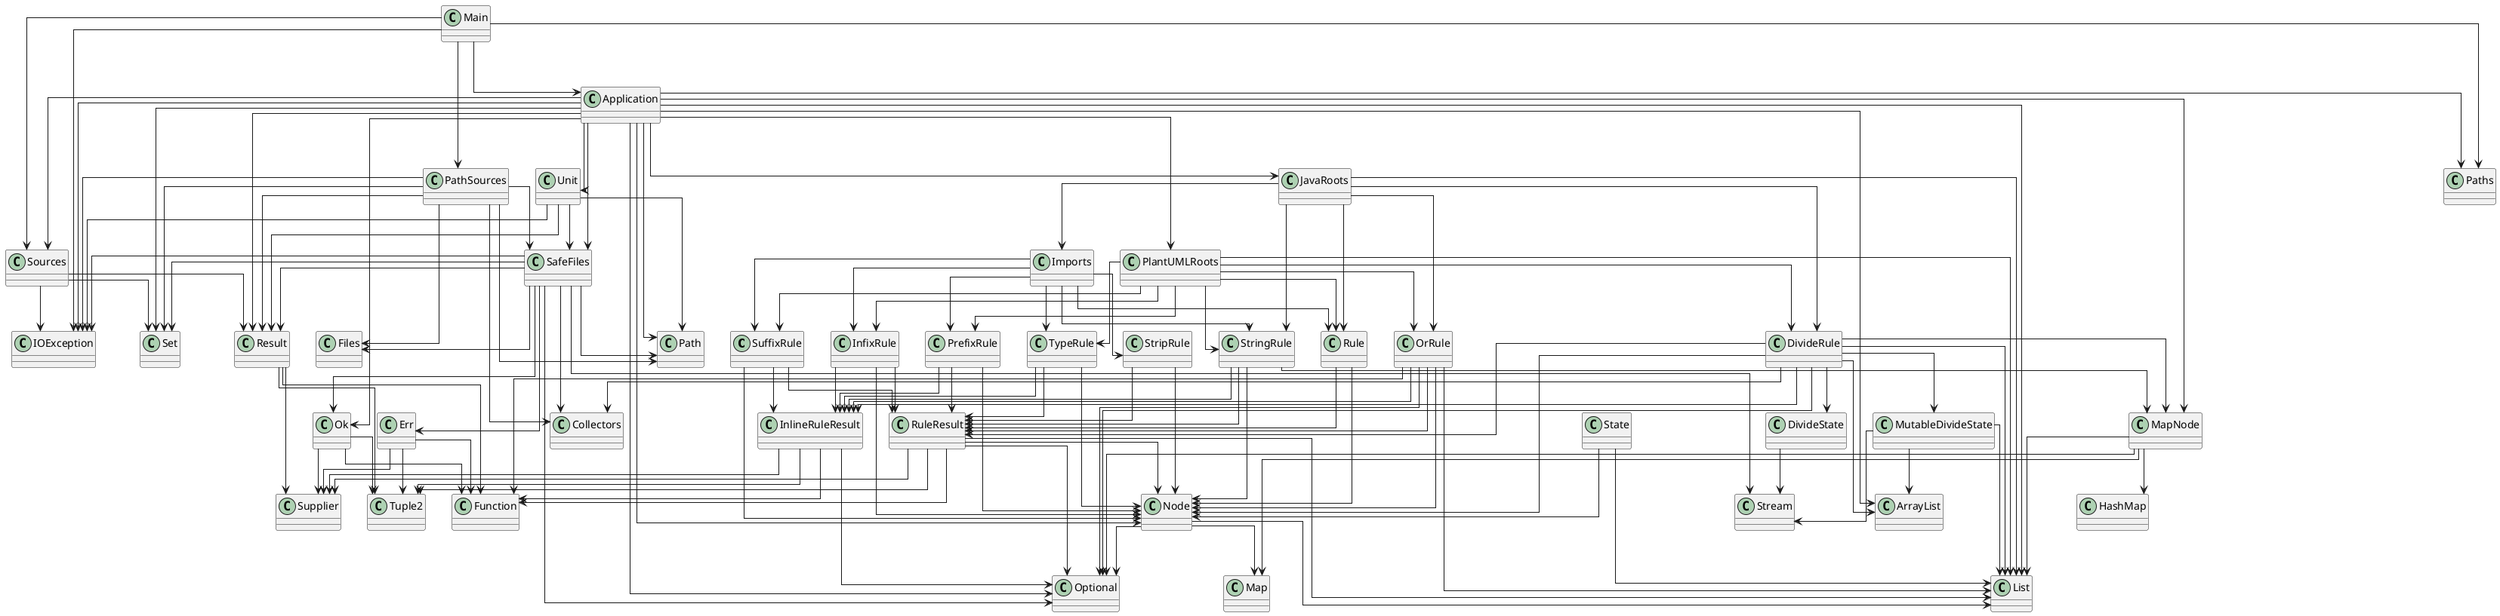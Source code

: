 @startuml
skinparam linetype ortho
class SuffixRule
SuffixRule --> Node
SuffixRule --> InlineRuleResult
SuffixRule --> RuleResult
class JavaRoots
JavaRoots --> Imports
JavaRoots --> DivideRule
JavaRoots --> OrRule
JavaRoots --> Rule
JavaRoots --> StringRule
JavaRoots --> List
class InfixRule
InfixRule --> Node
InfixRule --> InlineRuleResult
InfixRule --> RuleResult
class OrRule
OrRule --> Node
OrRule --> InlineRuleResult
OrRule --> RuleResult
OrRule --> List
OrRule --> Optional
OrRule --> Function
class DivideRule
DivideRule --> MapNode
DivideRule --> Node
DivideRule --> DivideState
DivideRule --> MutableDivideState
DivideRule --> InlineRuleResult
DivideRule --> RuleResult
DivideRule --> ArrayList
DivideRule --> List
DivideRule --> Optional
DivideRule --> Collectors
class Rule
Rule --> Node
Rule --> RuleResult
class SafeFiles
SafeFiles --> Err
SafeFiles --> Ok
SafeFiles --> Result
SafeFiles --> IOException
SafeFiles --> Files
SafeFiles --> Path
SafeFiles --> Optional
SafeFiles --> Set
SafeFiles --> Collectors
SafeFiles --> Stream
class RuleResult
RuleResult --> Tuple2
RuleResult --> Node
RuleResult --> List
RuleResult --> Optional
RuleResult --> Function
RuleResult --> Supplier
class Result
Result --> Tuple2
Result --> Function
Result --> Supplier
class PlantUMLRoots
PlantUMLRoots --> DivideRule
PlantUMLRoots --> InfixRule
PlantUMLRoots --> OrRule
PlantUMLRoots --> PrefixRule
PlantUMLRoots --> Rule
PlantUMLRoots --> StringRule
PlantUMLRoots --> SuffixRule
PlantUMLRoots --> TypeRule
PlantUMLRoots --> List
class Err
Err --> Tuple2
Err --> Function
Err --> Supplier
class PrefixRule
PrefixRule --> Node
PrefixRule --> InlineRuleResult
PrefixRule --> RuleResult
class StringRule
StringRule --> MapNode
StringRule --> Node
StringRule --> InlineRuleResult
StringRule --> RuleResult
class StripRule
StripRule --> Node
StripRule --> RuleResult
class Ok
Ok --> Tuple2
Ok --> Function
Ok --> Supplier
class Tuple2
class MapNode
MapNode --> HashMap
MapNode --> List
MapNode --> Map
MapNode --> Optional
class Unit
Unit --> SafeFiles
Unit --> Result
Unit --> IOException
Unit --> Path
class PathSources
PathSources --> SafeFiles
PathSources --> Result
PathSources --> IOException
PathSources --> Files
PathSources --> Path
PathSources --> Set
PathSources --> Collectors
class State
State --> Node
State --> List
class Sources
Sources --> Result
Sources --> IOException
Sources --> Set
class Node
Node --> List
Node --> Map
Node --> Optional
class Main
Main --> Application
Main --> PathSources
Main --> Sources
Main --> IOException
Main --> Paths
class Imports
Imports --> InfixRule
Imports --> PrefixRule
Imports --> Rule
Imports --> StringRule
Imports --> StripRule
Imports --> SuffixRule
Imports --> TypeRule
class Application
Application --> SafeFiles
Application --> Ok
Application --> Result
Application --> MapNode
Application --> Node
Application --> Sources
Application --> Unit
Application --> JavaRoots
Application --> PlantUMLRoots
Application --> IOException
Application --> Path
Application --> Paths
Application --> ArrayList
Application --> List
Application --> Optional
Application --> Set
class TypeRule
TypeRule --> Node
TypeRule --> InlineRuleResult
TypeRule --> RuleResult
class DivideState
DivideState --> Stream
class MutableDivideState
MutableDivideState --> ArrayList
MutableDivideState --> List
MutableDivideState --> Stream
class InlineRuleResult
InlineRuleResult --> Tuple2
InlineRuleResult --> Optional
InlineRuleResult --> Function
InlineRuleResult --> Supplier
@enduml
